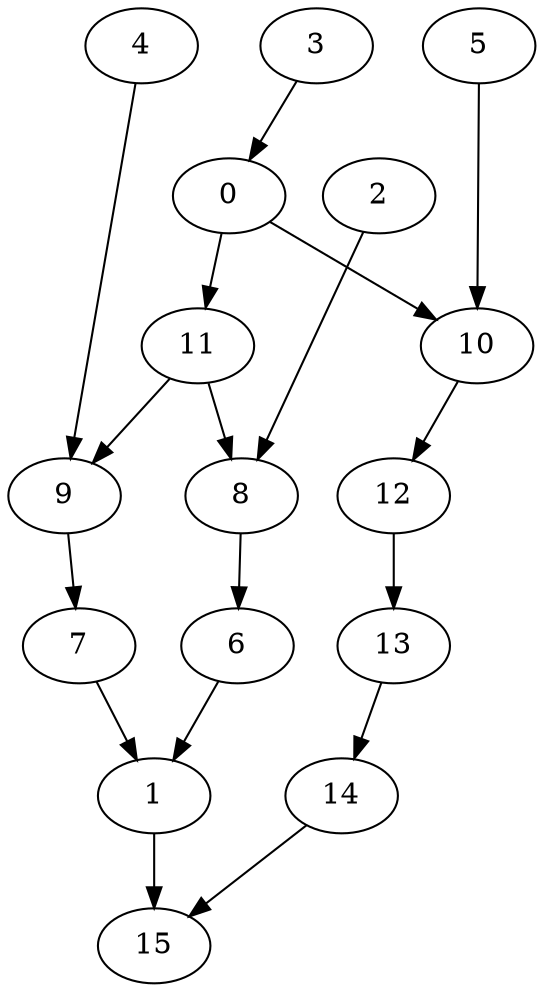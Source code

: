 digraph g {
0;
1;
2;
3;
4;
5;
6;
7;
8;
9;
10;
11;
12;
13;
14;
15;
0 -> 11 [weight=0];
0 -> 10 [weight=0];
1 -> 15 [weight=1];
2 -> 8 [weight=0];
3 -> 0 [weight=0];
4 -> 9 [weight=0];
5 -> 10 [weight=0];
6 -> 1 [weight=0];
7 -> 1 [weight=0];
8 -> 6 [weight=0];
9 -> 7 [weight=0];
10 -> 12 [weight=0];
11 -> 8 [weight=0];
11 -> 9 [weight=0];
12 -> 13 [weight=1];
13 -> 14 [weight=0];
14 -> 15 [weight=0];
}

